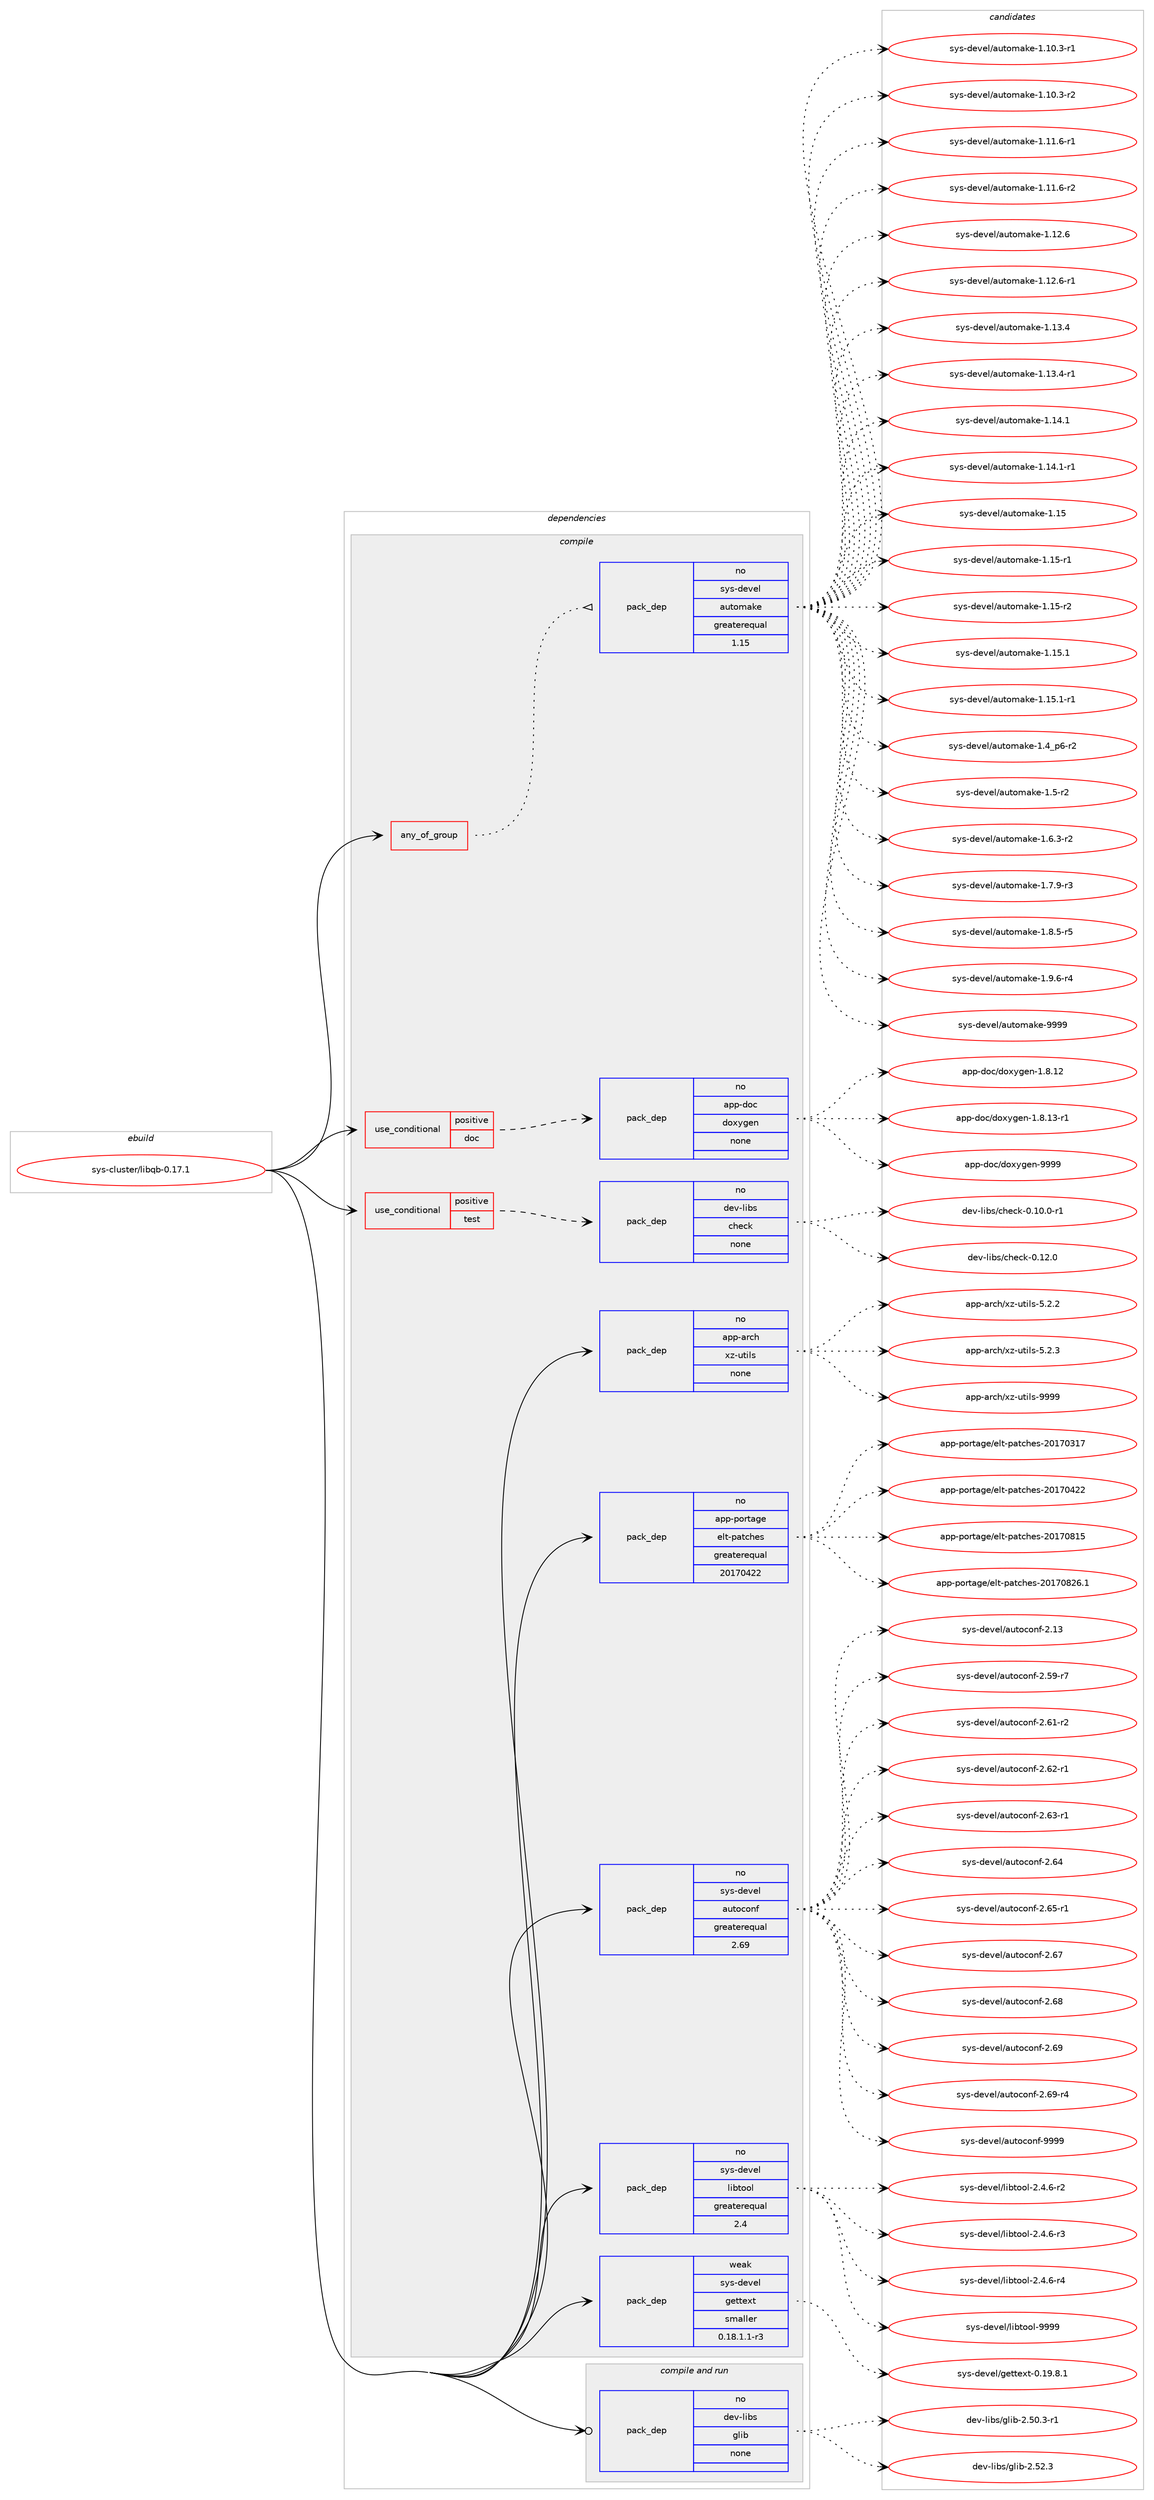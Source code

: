 digraph prolog {

# *************
# Graph options
# *************

newrank=true;
concentrate=true;
compound=true;
graph [rankdir=LR,fontname=Helvetica,fontsize=10,ranksep=1.5];#, ranksep=2.5, nodesep=0.2];
edge  [arrowhead=vee];
node  [fontname=Helvetica,fontsize=10];

# **********
# The ebuild
# **********

subgraph cluster_leftcol {
color=gray;
rank=same;
label=<<i>ebuild</i>>;
id [label="sys-cluster/libqb-0.17.1", color=red, width=4, href="../sys-cluster/libqb-0.17.1.svg"];
}

# ****************
# The dependencies
# ****************

subgraph cluster_midcol {
color=gray;
label=<<i>dependencies</i>>;
subgraph cluster_compile {
fillcolor="#eeeeee";
style=filled;
label=<<i>compile</i>>;
subgraph any8118 {
dependency480648 [label=<<TABLE BORDER="0" CELLBORDER="1" CELLSPACING="0" CELLPADDING="4"><TR><TD CELLPADDING="10">any_of_group</TD></TR></TABLE>>, shape=none, color=red];subgraph pack356836 {
dependency480649 [label=<<TABLE BORDER="0" CELLBORDER="1" CELLSPACING="0" CELLPADDING="4" WIDTH="220"><TR><TD ROWSPAN="6" CELLPADDING="30">pack_dep</TD></TR><TR><TD WIDTH="110">no</TD></TR><TR><TD>sys-devel</TD></TR><TR><TD>automake</TD></TR><TR><TD>greaterequal</TD></TR><TR><TD>1.15</TD></TR></TABLE>>, shape=none, color=blue];
}
dependency480648:e -> dependency480649:w [weight=20,style="dotted",arrowhead="oinv"];
}
id:e -> dependency480648:w [weight=20,style="solid",arrowhead="vee"];
subgraph cond115411 {
dependency480650 [label=<<TABLE BORDER="0" CELLBORDER="1" CELLSPACING="0" CELLPADDING="4"><TR><TD ROWSPAN="3" CELLPADDING="10">use_conditional</TD></TR><TR><TD>positive</TD></TR><TR><TD>doc</TD></TR></TABLE>>, shape=none, color=red];
subgraph pack356837 {
dependency480651 [label=<<TABLE BORDER="0" CELLBORDER="1" CELLSPACING="0" CELLPADDING="4" WIDTH="220"><TR><TD ROWSPAN="6" CELLPADDING="30">pack_dep</TD></TR><TR><TD WIDTH="110">no</TD></TR><TR><TD>app-doc</TD></TR><TR><TD>doxygen</TD></TR><TR><TD>none</TD></TR><TR><TD></TD></TR></TABLE>>, shape=none, color=blue];
}
dependency480650:e -> dependency480651:w [weight=20,style="dashed",arrowhead="vee"];
}
id:e -> dependency480650:w [weight=20,style="solid",arrowhead="vee"];
subgraph cond115412 {
dependency480652 [label=<<TABLE BORDER="0" CELLBORDER="1" CELLSPACING="0" CELLPADDING="4"><TR><TD ROWSPAN="3" CELLPADDING="10">use_conditional</TD></TR><TR><TD>positive</TD></TR><TR><TD>test</TD></TR></TABLE>>, shape=none, color=red];
subgraph pack356838 {
dependency480653 [label=<<TABLE BORDER="0" CELLBORDER="1" CELLSPACING="0" CELLPADDING="4" WIDTH="220"><TR><TD ROWSPAN="6" CELLPADDING="30">pack_dep</TD></TR><TR><TD WIDTH="110">no</TD></TR><TR><TD>dev-libs</TD></TR><TR><TD>check</TD></TR><TR><TD>none</TD></TR><TR><TD></TD></TR></TABLE>>, shape=none, color=blue];
}
dependency480652:e -> dependency480653:w [weight=20,style="dashed",arrowhead="vee"];
}
id:e -> dependency480652:w [weight=20,style="solid",arrowhead="vee"];
subgraph pack356839 {
dependency480654 [label=<<TABLE BORDER="0" CELLBORDER="1" CELLSPACING="0" CELLPADDING="4" WIDTH="220"><TR><TD ROWSPAN="6" CELLPADDING="30">pack_dep</TD></TR><TR><TD WIDTH="110">no</TD></TR><TR><TD>app-arch</TD></TR><TR><TD>xz-utils</TD></TR><TR><TD>none</TD></TR><TR><TD></TD></TR></TABLE>>, shape=none, color=blue];
}
id:e -> dependency480654:w [weight=20,style="solid",arrowhead="vee"];
subgraph pack356840 {
dependency480655 [label=<<TABLE BORDER="0" CELLBORDER="1" CELLSPACING="0" CELLPADDING="4" WIDTH="220"><TR><TD ROWSPAN="6" CELLPADDING="30">pack_dep</TD></TR><TR><TD WIDTH="110">no</TD></TR><TR><TD>app-portage</TD></TR><TR><TD>elt-patches</TD></TR><TR><TD>greaterequal</TD></TR><TR><TD>20170422</TD></TR></TABLE>>, shape=none, color=blue];
}
id:e -> dependency480655:w [weight=20,style="solid",arrowhead="vee"];
subgraph pack356841 {
dependency480656 [label=<<TABLE BORDER="0" CELLBORDER="1" CELLSPACING="0" CELLPADDING="4" WIDTH="220"><TR><TD ROWSPAN="6" CELLPADDING="30">pack_dep</TD></TR><TR><TD WIDTH="110">no</TD></TR><TR><TD>sys-devel</TD></TR><TR><TD>autoconf</TD></TR><TR><TD>greaterequal</TD></TR><TR><TD>2.69</TD></TR></TABLE>>, shape=none, color=blue];
}
id:e -> dependency480656:w [weight=20,style="solid",arrowhead="vee"];
subgraph pack356842 {
dependency480657 [label=<<TABLE BORDER="0" CELLBORDER="1" CELLSPACING="0" CELLPADDING="4" WIDTH="220"><TR><TD ROWSPAN="6" CELLPADDING="30">pack_dep</TD></TR><TR><TD WIDTH="110">no</TD></TR><TR><TD>sys-devel</TD></TR><TR><TD>libtool</TD></TR><TR><TD>greaterequal</TD></TR><TR><TD>2.4</TD></TR></TABLE>>, shape=none, color=blue];
}
id:e -> dependency480657:w [weight=20,style="solid",arrowhead="vee"];
subgraph pack356843 {
dependency480658 [label=<<TABLE BORDER="0" CELLBORDER="1" CELLSPACING="0" CELLPADDING="4" WIDTH="220"><TR><TD ROWSPAN="6" CELLPADDING="30">pack_dep</TD></TR><TR><TD WIDTH="110">weak</TD></TR><TR><TD>sys-devel</TD></TR><TR><TD>gettext</TD></TR><TR><TD>smaller</TD></TR><TR><TD>0.18.1.1-r3</TD></TR></TABLE>>, shape=none, color=blue];
}
id:e -> dependency480658:w [weight=20,style="solid",arrowhead="vee"];
}
subgraph cluster_compileandrun {
fillcolor="#eeeeee";
style=filled;
label=<<i>compile and run</i>>;
subgraph pack356844 {
dependency480659 [label=<<TABLE BORDER="0" CELLBORDER="1" CELLSPACING="0" CELLPADDING="4" WIDTH="220"><TR><TD ROWSPAN="6" CELLPADDING="30">pack_dep</TD></TR><TR><TD WIDTH="110">no</TD></TR><TR><TD>dev-libs</TD></TR><TR><TD>glib</TD></TR><TR><TD>none</TD></TR><TR><TD></TD></TR></TABLE>>, shape=none, color=blue];
}
id:e -> dependency480659:w [weight=20,style="solid",arrowhead="odotvee"];
}
subgraph cluster_run {
fillcolor="#eeeeee";
style=filled;
label=<<i>run</i>>;
}
}

# **************
# The candidates
# **************

subgraph cluster_choices {
rank=same;
color=gray;
label=<<i>candidates</i>>;

subgraph choice356836 {
color=black;
nodesep=1;
choice11512111545100101118101108479711711611110997107101454946494846514511449 [label="sys-devel/automake-1.10.3-r1", color=red, width=4,href="../sys-devel/automake-1.10.3-r1.svg"];
choice11512111545100101118101108479711711611110997107101454946494846514511450 [label="sys-devel/automake-1.10.3-r2", color=red, width=4,href="../sys-devel/automake-1.10.3-r2.svg"];
choice11512111545100101118101108479711711611110997107101454946494946544511449 [label="sys-devel/automake-1.11.6-r1", color=red, width=4,href="../sys-devel/automake-1.11.6-r1.svg"];
choice11512111545100101118101108479711711611110997107101454946494946544511450 [label="sys-devel/automake-1.11.6-r2", color=red, width=4,href="../sys-devel/automake-1.11.6-r2.svg"];
choice1151211154510010111810110847971171161111099710710145494649504654 [label="sys-devel/automake-1.12.6", color=red, width=4,href="../sys-devel/automake-1.12.6.svg"];
choice11512111545100101118101108479711711611110997107101454946495046544511449 [label="sys-devel/automake-1.12.6-r1", color=red, width=4,href="../sys-devel/automake-1.12.6-r1.svg"];
choice1151211154510010111810110847971171161111099710710145494649514652 [label="sys-devel/automake-1.13.4", color=red, width=4,href="../sys-devel/automake-1.13.4.svg"];
choice11512111545100101118101108479711711611110997107101454946495146524511449 [label="sys-devel/automake-1.13.4-r1", color=red, width=4,href="../sys-devel/automake-1.13.4-r1.svg"];
choice1151211154510010111810110847971171161111099710710145494649524649 [label="sys-devel/automake-1.14.1", color=red, width=4,href="../sys-devel/automake-1.14.1.svg"];
choice11512111545100101118101108479711711611110997107101454946495246494511449 [label="sys-devel/automake-1.14.1-r1", color=red, width=4,href="../sys-devel/automake-1.14.1-r1.svg"];
choice115121115451001011181011084797117116111109971071014549464953 [label="sys-devel/automake-1.15", color=red, width=4,href="../sys-devel/automake-1.15.svg"];
choice1151211154510010111810110847971171161111099710710145494649534511449 [label="sys-devel/automake-1.15-r1", color=red, width=4,href="../sys-devel/automake-1.15-r1.svg"];
choice1151211154510010111810110847971171161111099710710145494649534511450 [label="sys-devel/automake-1.15-r2", color=red, width=4,href="../sys-devel/automake-1.15-r2.svg"];
choice1151211154510010111810110847971171161111099710710145494649534649 [label="sys-devel/automake-1.15.1", color=red, width=4,href="../sys-devel/automake-1.15.1.svg"];
choice11512111545100101118101108479711711611110997107101454946495346494511449 [label="sys-devel/automake-1.15.1-r1", color=red, width=4,href="../sys-devel/automake-1.15.1-r1.svg"];
choice115121115451001011181011084797117116111109971071014549465295112544511450 [label="sys-devel/automake-1.4_p6-r2", color=red, width=4,href="../sys-devel/automake-1.4_p6-r2.svg"];
choice11512111545100101118101108479711711611110997107101454946534511450 [label="sys-devel/automake-1.5-r2", color=red, width=4,href="../sys-devel/automake-1.5-r2.svg"];
choice115121115451001011181011084797117116111109971071014549465446514511450 [label="sys-devel/automake-1.6.3-r2", color=red, width=4,href="../sys-devel/automake-1.6.3-r2.svg"];
choice115121115451001011181011084797117116111109971071014549465546574511451 [label="sys-devel/automake-1.7.9-r3", color=red, width=4,href="../sys-devel/automake-1.7.9-r3.svg"];
choice115121115451001011181011084797117116111109971071014549465646534511453 [label="sys-devel/automake-1.8.5-r5", color=red, width=4,href="../sys-devel/automake-1.8.5-r5.svg"];
choice115121115451001011181011084797117116111109971071014549465746544511452 [label="sys-devel/automake-1.9.6-r4", color=red, width=4,href="../sys-devel/automake-1.9.6-r4.svg"];
choice115121115451001011181011084797117116111109971071014557575757 [label="sys-devel/automake-9999", color=red, width=4,href="../sys-devel/automake-9999.svg"];
dependency480649:e -> choice11512111545100101118101108479711711611110997107101454946494846514511449:w [style=dotted,weight="100"];
dependency480649:e -> choice11512111545100101118101108479711711611110997107101454946494846514511450:w [style=dotted,weight="100"];
dependency480649:e -> choice11512111545100101118101108479711711611110997107101454946494946544511449:w [style=dotted,weight="100"];
dependency480649:e -> choice11512111545100101118101108479711711611110997107101454946494946544511450:w [style=dotted,weight="100"];
dependency480649:e -> choice1151211154510010111810110847971171161111099710710145494649504654:w [style=dotted,weight="100"];
dependency480649:e -> choice11512111545100101118101108479711711611110997107101454946495046544511449:w [style=dotted,weight="100"];
dependency480649:e -> choice1151211154510010111810110847971171161111099710710145494649514652:w [style=dotted,weight="100"];
dependency480649:e -> choice11512111545100101118101108479711711611110997107101454946495146524511449:w [style=dotted,weight="100"];
dependency480649:e -> choice1151211154510010111810110847971171161111099710710145494649524649:w [style=dotted,weight="100"];
dependency480649:e -> choice11512111545100101118101108479711711611110997107101454946495246494511449:w [style=dotted,weight="100"];
dependency480649:e -> choice115121115451001011181011084797117116111109971071014549464953:w [style=dotted,weight="100"];
dependency480649:e -> choice1151211154510010111810110847971171161111099710710145494649534511449:w [style=dotted,weight="100"];
dependency480649:e -> choice1151211154510010111810110847971171161111099710710145494649534511450:w [style=dotted,weight="100"];
dependency480649:e -> choice1151211154510010111810110847971171161111099710710145494649534649:w [style=dotted,weight="100"];
dependency480649:e -> choice11512111545100101118101108479711711611110997107101454946495346494511449:w [style=dotted,weight="100"];
dependency480649:e -> choice115121115451001011181011084797117116111109971071014549465295112544511450:w [style=dotted,weight="100"];
dependency480649:e -> choice11512111545100101118101108479711711611110997107101454946534511450:w [style=dotted,weight="100"];
dependency480649:e -> choice115121115451001011181011084797117116111109971071014549465446514511450:w [style=dotted,weight="100"];
dependency480649:e -> choice115121115451001011181011084797117116111109971071014549465546574511451:w [style=dotted,weight="100"];
dependency480649:e -> choice115121115451001011181011084797117116111109971071014549465646534511453:w [style=dotted,weight="100"];
dependency480649:e -> choice115121115451001011181011084797117116111109971071014549465746544511452:w [style=dotted,weight="100"];
dependency480649:e -> choice115121115451001011181011084797117116111109971071014557575757:w [style=dotted,weight="100"];
}
subgraph choice356837 {
color=black;
nodesep=1;
choice9711211245100111994710011112012110310111045494656464950 [label="app-doc/doxygen-1.8.12", color=red, width=4,href="../app-doc/doxygen-1.8.12.svg"];
choice97112112451001119947100111120121103101110454946564649514511449 [label="app-doc/doxygen-1.8.13-r1", color=red, width=4,href="../app-doc/doxygen-1.8.13-r1.svg"];
choice971121124510011199471001111201211031011104557575757 [label="app-doc/doxygen-9999", color=red, width=4,href="../app-doc/doxygen-9999.svg"];
dependency480651:e -> choice9711211245100111994710011112012110310111045494656464950:w [style=dotted,weight="100"];
dependency480651:e -> choice97112112451001119947100111120121103101110454946564649514511449:w [style=dotted,weight="100"];
dependency480651:e -> choice971121124510011199471001111201211031011104557575757:w [style=dotted,weight="100"];
}
subgraph choice356838 {
color=black;
nodesep=1;
choice1001011184510810598115479910410199107454846494846484511449 [label="dev-libs/check-0.10.0-r1", color=red, width=4,href="../dev-libs/check-0.10.0-r1.svg"];
choice100101118451081059811547991041019910745484649504648 [label="dev-libs/check-0.12.0", color=red, width=4,href="../dev-libs/check-0.12.0.svg"];
dependency480653:e -> choice1001011184510810598115479910410199107454846494846484511449:w [style=dotted,weight="100"];
dependency480653:e -> choice100101118451081059811547991041019910745484649504648:w [style=dotted,weight="100"];
}
subgraph choice356839 {
color=black;
nodesep=1;
choice971121124597114991044712012245117116105108115455346504650 [label="app-arch/xz-utils-5.2.2", color=red, width=4,href="../app-arch/xz-utils-5.2.2.svg"];
choice971121124597114991044712012245117116105108115455346504651 [label="app-arch/xz-utils-5.2.3", color=red, width=4,href="../app-arch/xz-utils-5.2.3.svg"];
choice9711211245971149910447120122451171161051081154557575757 [label="app-arch/xz-utils-9999", color=red, width=4,href="../app-arch/xz-utils-9999.svg"];
dependency480654:e -> choice971121124597114991044712012245117116105108115455346504650:w [style=dotted,weight="100"];
dependency480654:e -> choice971121124597114991044712012245117116105108115455346504651:w [style=dotted,weight="100"];
dependency480654:e -> choice9711211245971149910447120122451171161051081154557575757:w [style=dotted,weight="100"];
}
subgraph choice356840 {
color=black;
nodesep=1;
choice97112112451121111141169710310147101108116451129711699104101115455048495548514955 [label="app-portage/elt-patches-20170317", color=red, width=4,href="../app-portage/elt-patches-20170317.svg"];
choice97112112451121111141169710310147101108116451129711699104101115455048495548525050 [label="app-portage/elt-patches-20170422", color=red, width=4,href="../app-portage/elt-patches-20170422.svg"];
choice97112112451121111141169710310147101108116451129711699104101115455048495548564953 [label="app-portage/elt-patches-20170815", color=red, width=4,href="../app-portage/elt-patches-20170815.svg"];
choice971121124511211111411697103101471011081164511297116991041011154550484955485650544649 [label="app-portage/elt-patches-20170826.1", color=red, width=4,href="../app-portage/elt-patches-20170826.1.svg"];
dependency480655:e -> choice97112112451121111141169710310147101108116451129711699104101115455048495548514955:w [style=dotted,weight="100"];
dependency480655:e -> choice97112112451121111141169710310147101108116451129711699104101115455048495548525050:w [style=dotted,weight="100"];
dependency480655:e -> choice97112112451121111141169710310147101108116451129711699104101115455048495548564953:w [style=dotted,weight="100"];
dependency480655:e -> choice971121124511211111411697103101471011081164511297116991041011154550484955485650544649:w [style=dotted,weight="100"];
}
subgraph choice356841 {
color=black;
nodesep=1;
choice115121115451001011181011084797117116111991111101024550464951 [label="sys-devel/autoconf-2.13", color=red, width=4,href="../sys-devel/autoconf-2.13.svg"];
choice1151211154510010111810110847971171161119911111010245504653574511455 [label="sys-devel/autoconf-2.59-r7", color=red, width=4,href="../sys-devel/autoconf-2.59-r7.svg"];
choice1151211154510010111810110847971171161119911111010245504654494511450 [label="sys-devel/autoconf-2.61-r2", color=red, width=4,href="../sys-devel/autoconf-2.61-r2.svg"];
choice1151211154510010111810110847971171161119911111010245504654504511449 [label="sys-devel/autoconf-2.62-r1", color=red, width=4,href="../sys-devel/autoconf-2.62-r1.svg"];
choice1151211154510010111810110847971171161119911111010245504654514511449 [label="sys-devel/autoconf-2.63-r1", color=red, width=4,href="../sys-devel/autoconf-2.63-r1.svg"];
choice115121115451001011181011084797117116111991111101024550465452 [label="sys-devel/autoconf-2.64", color=red, width=4,href="../sys-devel/autoconf-2.64.svg"];
choice1151211154510010111810110847971171161119911111010245504654534511449 [label="sys-devel/autoconf-2.65-r1", color=red, width=4,href="../sys-devel/autoconf-2.65-r1.svg"];
choice115121115451001011181011084797117116111991111101024550465455 [label="sys-devel/autoconf-2.67", color=red, width=4,href="../sys-devel/autoconf-2.67.svg"];
choice115121115451001011181011084797117116111991111101024550465456 [label="sys-devel/autoconf-2.68", color=red, width=4,href="../sys-devel/autoconf-2.68.svg"];
choice115121115451001011181011084797117116111991111101024550465457 [label="sys-devel/autoconf-2.69", color=red, width=4,href="../sys-devel/autoconf-2.69.svg"];
choice1151211154510010111810110847971171161119911111010245504654574511452 [label="sys-devel/autoconf-2.69-r4", color=red, width=4,href="../sys-devel/autoconf-2.69-r4.svg"];
choice115121115451001011181011084797117116111991111101024557575757 [label="sys-devel/autoconf-9999", color=red, width=4,href="../sys-devel/autoconf-9999.svg"];
dependency480656:e -> choice115121115451001011181011084797117116111991111101024550464951:w [style=dotted,weight="100"];
dependency480656:e -> choice1151211154510010111810110847971171161119911111010245504653574511455:w [style=dotted,weight="100"];
dependency480656:e -> choice1151211154510010111810110847971171161119911111010245504654494511450:w [style=dotted,weight="100"];
dependency480656:e -> choice1151211154510010111810110847971171161119911111010245504654504511449:w [style=dotted,weight="100"];
dependency480656:e -> choice1151211154510010111810110847971171161119911111010245504654514511449:w [style=dotted,weight="100"];
dependency480656:e -> choice115121115451001011181011084797117116111991111101024550465452:w [style=dotted,weight="100"];
dependency480656:e -> choice1151211154510010111810110847971171161119911111010245504654534511449:w [style=dotted,weight="100"];
dependency480656:e -> choice115121115451001011181011084797117116111991111101024550465455:w [style=dotted,weight="100"];
dependency480656:e -> choice115121115451001011181011084797117116111991111101024550465456:w [style=dotted,weight="100"];
dependency480656:e -> choice115121115451001011181011084797117116111991111101024550465457:w [style=dotted,weight="100"];
dependency480656:e -> choice1151211154510010111810110847971171161119911111010245504654574511452:w [style=dotted,weight="100"];
dependency480656:e -> choice115121115451001011181011084797117116111991111101024557575757:w [style=dotted,weight="100"];
}
subgraph choice356842 {
color=black;
nodesep=1;
choice1151211154510010111810110847108105981161111111084550465246544511450 [label="sys-devel/libtool-2.4.6-r2", color=red, width=4,href="../sys-devel/libtool-2.4.6-r2.svg"];
choice1151211154510010111810110847108105981161111111084550465246544511451 [label="sys-devel/libtool-2.4.6-r3", color=red, width=4,href="../sys-devel/libtool-2.4.6-r3.svg"];
choice1151211154510010111810110847108105981161111111084550465246544511452 [label="sys-devel/libtool-2.4.6-r4", color=red, width=4,href="../sys-devel/libtool-2.4.6-r4.svg"];
choice1151211154510010111810110847108105981161111111084557575757 [label="sys-devel/libtool-9999", color=red, width=4,href="../sys-devel/libtool-9999.svg"];
dependency480657:e -> choice1151211154510010111810110847108105981161111111084550465246544511450:w [style=dotted,weight="100"];
dependency480657:e -> choice1151211154510010111810110847108105981161111111084550465246544511451:w [style=dotted,weight="100"];
dependency480657:e -> choice1151211154510010111810110847108105981161111111084550465246544511452:w [style=dotted,weight="100"];
dependency480657:e -> choice1151211154510010111810110847108105981161111111084557575757:w [style=dotted,weight="100"];
}
subgraph choice356843 {
color=black;
nodesep=1;
choice1151211154510010111810110847103101116116101120116454846495746564649 [label="sys-devel/gettext-0.19.8.1", color=red, width=4,href="../sys-devel/gettext-0.19.8.1.svg"];
dependency480658:e -> choice1151211154510010111810110847103101116116101120116454846495746564649:w [style=dotted,weight="100"];
}
subgraph choice356844 {
color=black;
nodesep=1;
choice10010111845108105981154710310810598455046534846514511449 [label="dev-libs/glib-2.50.3-r1", color=red, width=4,href="../dev-libs/glib-2.50.3-r1.svg"];
choice1001011184510810598115471031081059845504653504651 [label="dev-libs/glib-2.52.3", color=red, width=4,href="../dev-libs/glib-2.52.3.svg"];
dependency480659:e -> choice10010111845108105981154710310810598455046534846514511449:w [style=dotted,weight="100"];
dependency480659:e -> choice1001011184510810598115471031081059845504653504651:w [style=dotted,weight="100"];
}
}

}
